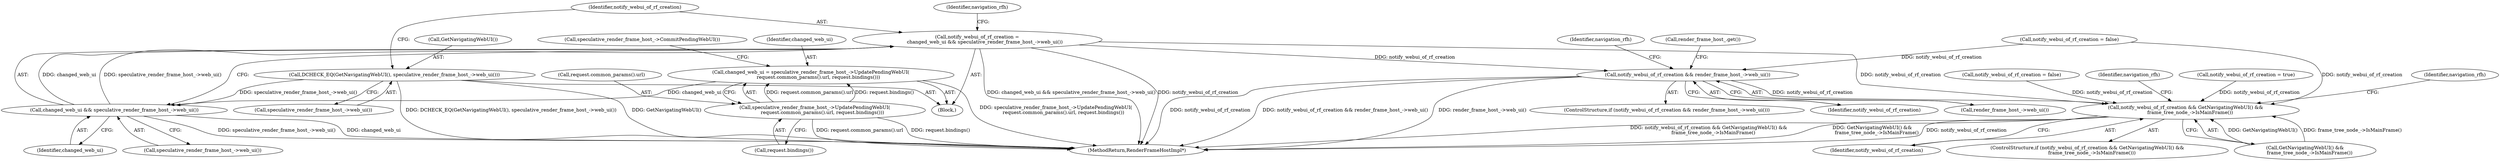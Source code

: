 digraph "0_Chrome_5cd363bc34f508c63b66e653bc41bd1783a4b711@API" {
"1000201" [label="(Call,notify_webui_of_rf_creation =\n          changed_web_ui && speculative_render_frame_host_->web_ui())"];
"1000203" [label="(Call,changed_web_ui && speculative_render_frame_host_->web_ui())"];
"1000190" [label="(Call,changed_web_ui = speculative_render_frame_host_->UpdatePendingWebUI(\n          request.common_params().url, request.bindings()))"];
"1000192" [label="(Call,speculative_render_frame_host_->UpdatePendingWebUI(\n          request.common_params().url, request.bindings()))"];
"1000198" [label="(Call,DCHECK_EQ(GetNavigatingWebUI(), speculative_render_frame_host_->web_ui()))"];
"1000222" [label="(Call,notify_webui_of_rf_creation && render_frame_host_->web_ui())"];
"1000265" [label="(Call,notify_webui_of_rf_creation && GetNavigatingWebUI() &&\n      frame_tree_node_->IsMainFrame())"];
"1000265" [label="(Call,notify_webui_of_rf_creation && GetNavigatingWebUI() &&\n      frame_tree_node_->IsMainFrame())"];
"1000274" [label="(Identifier,navigation_rfh)"];
"1000204" [label="(Identifier,changed_web_ui)"];
"1000199" [label="(Call,GetNavigatingWebUI())"];
"1000267" [label="(Call,GetNavigatingWebUI() &&\n      frame_tree_node_->IsMainFrame())"];
"1000221" [label="(ControlStructure,if (notify_webui_of_rf_creation && render_frame_host_->web_ui()))"];
"1000223" [label="(Identifier,notify_webui_of_rf_creation)"];
"1000197" [label="(Call,speculative_render_frame_host_->CommitPendingWebUI())"];
"1000264" [label="(ControlStructure,if (notify_webui_of_rf_creation && GetNavigatingWebUI() &&\n      frame_tree_node_->IsMainFrame()))"];
"1000251" [label="(Call,notify_webui_of_rf_creation = true)"];
"1000266" [label="(Identifier,notify_webui_of_rf_creation)"];
"1000196" [label="(Call,request.bindings())"];
"1000275" [label="(MethodReturn,RenderFrameHostImpl*)"];
"1000205" [label="(Call,speculative_render_frame_host_->web_ui())"];
"1000133" [label="(Call,notify_webui_of_rf_creation = false)"];
"1000207" [label="(Identifier,navigation_rfh)"];
"1000193" [label="(Call,request.common_params().url)"];
"1000191" [label="(Identifier,changed_web_ui)"];
"1000190" [label="(Call,changed_web_ui = speculative_render_frame_host_->UpdatePendingWebUI(\n          request.common_params().url, request.bindings()))"];
"1000272" [label="(Identifier,navigation_rfh)"];
"1000227" [label="(Call,render_frame_host_.get())"];
"1000200" [label="(Call,speculative_render_frame_host_->web_ui())"];
"1000224" [label="(Call,render_frame_host_->web_ui())"];
"1000222" [label="(Call,notify_webui_of_rf_creation && render_frame_host_->web_ui())"];
"1000198" [label="(Call,DCHECK_EQ(GetNavigatingWebUI(), speculative_render_frame_host_->web_ui()))"];
"1000192" [label="(Call,speculative_render_frame_host_->UpdatePendingWebUI(\n          request.common_params().url, request.bindings()))"];
"1000228" [label="(Call,notify_webui_of_rf_creation = false)"];
"1000201" [label="(Call,notify_webui_of_rf_creation =\n          changed_web_ui && speculative_render_frame_host_->web_ui())"];
"1000203" [label="(Call,changed_web_ui && speculative_render_frame_host_->web_ui())"];
"1000233" [label="(Identifier,navigation_rfh)"];
"1000202" [label="(Identifier,notify_webui_of_rf_creation)"];
"1000188" [label="(Block,)"];
"1000201" -> "1000188"  [label="AST: "];
"1000201" -> "1000203"  [label="CFG: "];
"1000202" -> "1000201"  [label="AST: "];
"1000203" -> "1000201"  [label="AST: "];
"1000207" -> "1000201"  [label="CFG: "];
"1000201" -> "1000275"  [label="DDG: changed_web_ui && speculative_render_frame_host_->web_ui()"];
"1000201" -> "1000275"  [label="DDG: notify_webui_of_rf_creation"];
"1000203" -> "1000201"  [label="DDG: changed_web_ui"];
"1000203" -> "1000201"  [label="DDG: speculative_render_frame_host_->web_ui()"];
"1000201" -> "1000222"  [label="DDG: notify_webui_of_rf_creation"];
"1000201" -> "1000265"  [label="DDG: notify_webui_of_rf_creation"];
"1000203" -> "1000204"  [label="CFG: "];
"1000203" -> "1000205"  [label="CFG: "];
"1000204" -> "1000203"  [label="AST: "];
"1000205" -> "1000203"  [label="AST: "];
"1000203" -> "1000275"  [label="DDG: speculative_render_frame_host_->web_ui()"];
"1000203" -> "1000275"  [label="DDG: changed_web_ui"];
"1000190" -> "1000203"  [label="DDG: changed_web_ui"];
"1000198" -> "1000203"  [label="DDG: speculative_render_frame_host_->web_ui()"];
"1000190" -> "1000188"  [label="AST: "];
"1000190" -> "1000192"  [label="CFG: "];
"1000191" -> "1000190"  [label="AST: "];
"1000192" -> "1000190"  [label="AST: "];
"1000197" -> "1000190"  [label="CFG: "];
"1000190" -> "1000275"  [label="DDG: speculative_render_frame_host_->UpdatePendingWebUI(\n          request.common_params().url, request.bindings())"];
"1000192" -> "1000190"  [label="DDG: request.common_params().url"];
"1000192" -> "1000190"  [label="DDG: request.bindings()"];
"1000192" -> "1000196"  [label="CFG: "];
"1000193" -> "1000192"  [label="AST: "];
"1000196" -> "1000192"  [label="AST: "];
"1000192" -> "1000275"  [label="DDG: request.common_params().url"];
"1000192" -> "1000275"  [label="DDG: request.bindings()"];
"1000198" -> "1000188"  [label="AST: "];
"1000198" -> "1000200"  [label="CFG: "];
"1000199" -> "1000198"  [label="AST: "];
"1000200" -> "1000198"  [label="AST: "];
"1000202" -> "1000198"  [label="CFG: "];
"1000198" -> "1000275"  [label="DDG: GetNavigatingWebUI()"];
"1000198" -> "1000275"  [label="DDG: DCHECK_EQ(GetNavigatingWebUI(), speculative_render_frame_host_->web_ui())"];
"1000222" -> "1000221"  [label="AST: "];
"1000222" -> "1000223"  [label="CFG: "];
"1000222" -> "1000224"  [label="CFG: "];
"1000223" -> "1000222"  [label="AST: "];
"1000224" -> "1000222"  [label="AST: "];
"1000227" -> "1000222"  [label="CFG: "];
"1000233" -> "1000222"  [label="CFG: "];
"1000222" -> "1000275"  [label="DDG: notify_webui_of_rf_creation"];
"1000222" -> "1000275"  [label="DDG: notify_webui_of_rf_creation && render_frame_host_->web_ui()"];
"1000222" -> "1000275"  [label="DDG: render_frame_host_->web_ui()"];
"1000133" -> "1000222"  [label="DDG: notify_webui_of_rf_creation"];
"1000222" -> "1000265"  [label="DDG: notify_webui_of_rf_creation"];
"1000265" -> "1000264"  [label="AST: "];
"1000265" -> "1000266"  [label="CFG: "];
"1000265" -> "1000267"  [label="CFG: "];
"1000266" -> "1000265"  [label="AST: "];
"1000267" -> "1000265"  [label="AST: "];
"1000272" -> "1000265"  [label="CFG: "];
"1000274" -> "1000265"  [label="CFG: "];
"1000265" -> "1000275"  [label="DDG: notify_webui_of_rf_creation && GetNavigatingWebUI() &&\n      frame_tree_node_->IsMainFrame()"];
"1000265" -> "1000275"  [label="DDG: GetNavigatingWebUI() &&\n      frame_tree_node_->IsMainFrame()"];
"1000265" -> "1000275"  [label="DDG: notify_webui_of_rf_creation"];
"1000228" -> "1000265"  [label="DDG: notify_webui_of_rf_creation"];
"1000251" -> "1000265"  [label="DDG: notify_webui_of_rf_creation"];
"1000133" -> "1000265"  [label="DDG: notify_webui_of_rf_creation"];
"1000267" -> "1000265"  [label="DDG: GetNavigatingWebUI()"];
"1000267" -> "1000265"  [label="DDG: frame_tree_node_->IsMainFrame()"];
}
